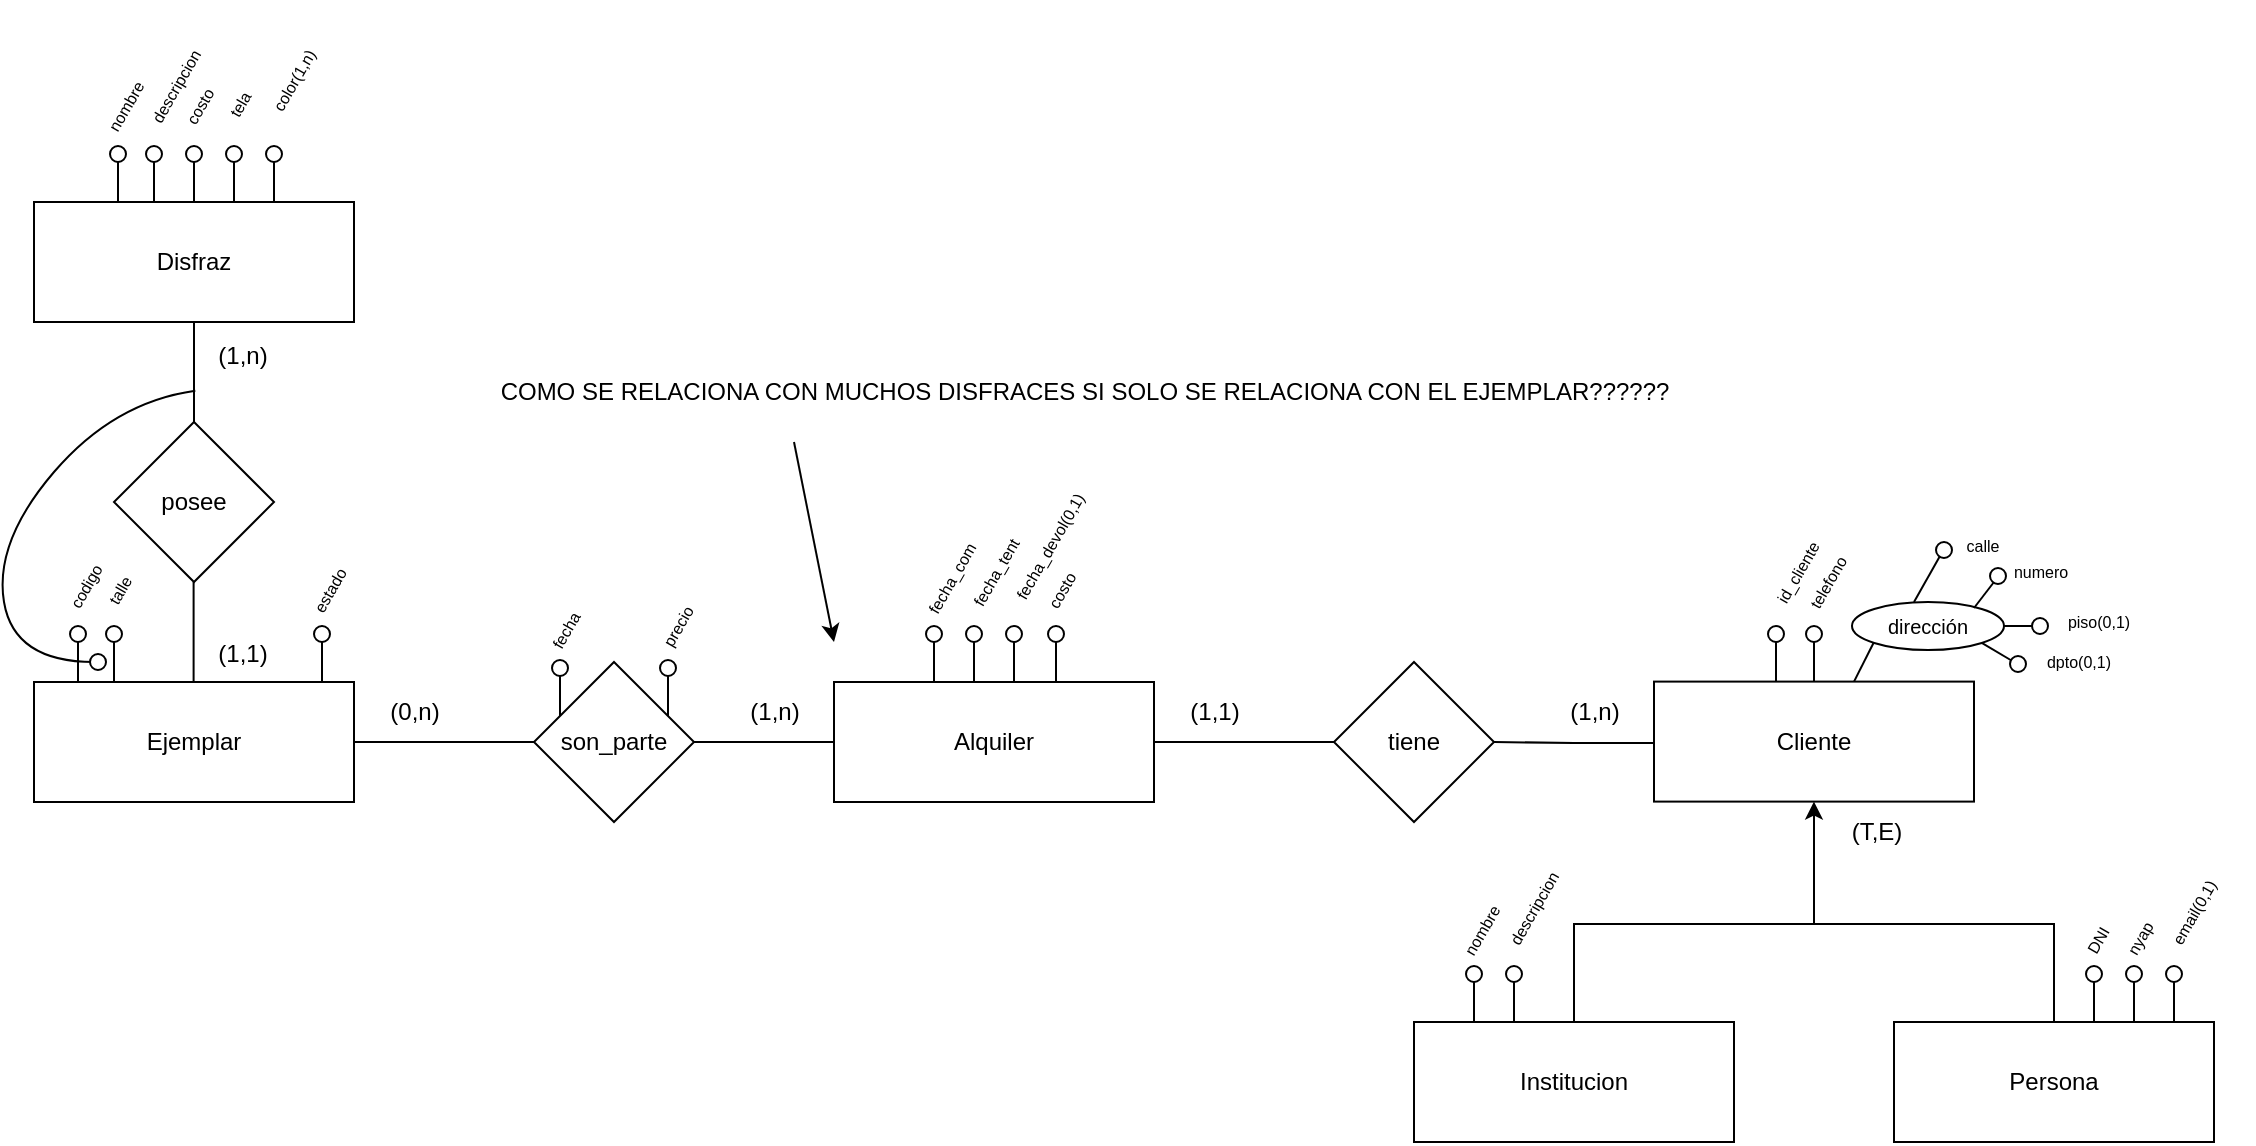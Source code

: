 <mxfile version="26.1.1">
  <diagram name="Page-1" id="rN2KOYrv98jf9-0r46Vi">
    <mxGraphModel dx="2049" dy="1139" grid="1" gridSize="10" guides="1" tooltips="1" connect="1" arrows="1" fold="1" page="1" pageScale="1" pageWidth="850" pageHeight="1100" math="0" shadow="0">
      <root>
        <mxCell id="0" />
        <mxCell id="1" parent="0" />
        <mxCell id="F5lC8ROlCVbnqiS2axrL-3" value="Disfraz" style="rounded=0;whiteSpace=wrap;html=1;" parent="1" vertex="1">
          <mxGeometry x="230" y="190" width="160" height="60" as="geometry" />
        </mxCell>
        <mxCell id="F5lC8ROlCVbnqiS2axrL-4" style="edgeStyle=orthogonalEdgeStyle;rounded=0;orthogonalLoop=1;jettySize=auto;html=1;endArrow=none;startFill=1;endFill=1;startArrow=classic;" parent="1" source="F5lC8ROlCVbnqiS2axrL-5" edge="1">
          <mxGeometry relative="1" as="geometry">
            <mxPoint x="1120" y="551" as="targetPoint" />
          </mxGeometry>
        </mxCell>
        <mxCell id="F5lC8ROlCVbnqiS2axrL-5" value="Cliente" style="rounded=0;whiteSpace=wrap;html=1;" parent="1" vertex="1">
          <mxGeometry x="1040" y="429.8" width="160" height="60" as="geometry" />
        </mxCell>
        <mxCell id="F5lC8ROlCVbnqiS2axrL-14" value="" style="group" parent="1" vertex="1" connectable="0">
          <mxGeometry x="268" y="162.001" width="8" height="28" as="geometry" />
        </mxCell>
        <mxCell id="F5lC8ROlCVbnqiS2axrL-15" value="" style="ellipse;whiteSpace=wrap;html=1;aspect=fixed;fillColor=light-dark(#FFFFFF,#FFFFFF);" parent="F5lC8ROlCVbnqiS2axrL-14" vertex="1">
          <mxGeometry width="8" height="8" as="geometry" />
        </mxCell>
        <mxCell id="F5lC8ROlCVbnqiS2axrL-16" style="edgeStyle=orthogonalEdgeStyle;rounded=0;orthogonalLoop=1;jettySize=auto;html=1;endArrow=none;startFill=0;" parent="F5lC8ROlCVbnqiS2axrL-14" edge="1">
          <mxGeometry relative="1" as="geometry">
            <mxPoint x="4" y="28" as="targetPoint" />
            <mxPoint x="4" y="8" as="sourcePoint" />
          </mxGeometry>
        </mxCell>
        <mxCell id="F5lC8ROlCVbnqiS2axrL-17" value="&lt;font style=&quot;font-size: 8px;&quot;&gt;nombre&lt;/font&gt;" style="text;html=1;align=center;verticalAlign=middle;resizable=0;points=[];autosize=1;strokeColor=none;fillColor=none;rotation=-60;" parent="1" vertex="1">
          <mxGeometry x="250" y="127.001" width="50" height="30" as="geometry" />
        </mxCell>
        <mxCell id="F5lC8ROlCVbnqiS2axrL-18" value="" style="group" parent="1" vertex="1" connectable="0">
          <mxGeometry x="286" y="162.001" width="8" height="28" as="geometry" />
        </mxCell>
        <mxCell id="F5lC8ROlCVbnqiS2axrL-19" value="" style="ellipse;whiteSpace=wrap;html=1;aspect=fixed;" parent="F5lC8ROlCVbnqiS2axrL-18" vertex="1">
          <mxGeometry width="8" height="8" as="geometry" />
        </mxCell>
        <mxCell id="F5lC8ROlCVbnqiS2axrL-20" style="edgeStyle=orthogonalEdgeStyle;rounded=0;orthogonalLoop=1;jettySize=auto;html=1;endArrow=none;startFill=0;" parent="F5lC8ROlCVbnqiS2axrL-18" edge="1">
          <mxGeometry relative="1" as="geometry">
            <mxPoint x="4" y="28" as="targetPoint" />
            <mxPoint x="4" y="8" as="sourcePoint" />
          </mxGeometry>
        </mxCell>
        <mxCell id="F5lC8ROlCVbnqiS2axrL-21" value="&lt;font style=&quot;font-size: 8px;&quot;&gt;descripcion&lt;/font&gt;" style="text;html=1;align=center;verticalAlign=middle;resizable=0;points=[];autosize=1;strokeColor=none;fillColor=none;rotation=-60;" parent="1" vertex="1">
          <mxGeometry x="260" y="117.001" width="80" height="30" as="geometry" />
        </mxCell>
        <mxCell id="F5lC8ROlCVbnqiS2axrL-22" value="" style="group" parent="1" vertex="1" connectable="0">
          <mxGeometry x="306" y="162.001" width="8" height="28" as="geometry" />
        </mxCell>
        <mxCell id="F5lC8ROlCVbnqiS2axrL-23" value="" style="ellipse;whiteSpace=wrap;html=1;aspect=fixed;" parent="F5lC8ROlCVbnqiS2axrL-22" vertex="1">
          <mxGeometry width="8" height="8" as="geometry" />
        </mxCell>
        <mxCell id="F5lC8ROlCVbnqiS2axrL-24" style="edgeStyle=orthogonalEdgeStyle;rounded=0;orthogonalLoop=1;jettySize=auto;html=1;endArrow=none;startFill=0;" parent="F5lC8ROlCVbnqiS2axrL-22" edge="1">
          <mxGeometry relative="1" as="geometry">
            <mxPoint x="4" y="28" as="targetPoint" />
            <mxPoint x="4" y="8" as="sourcePoint" />
          </mxGeometry>
        </mxCell>
        <mxCell id="F5lC8ROlCVbnqiS2axrL-25" value="&lt;font style=&quot;font-size: 8px;&quot;&gt;costo&lt;/font&gt;" style="text;html=1;align=center;verticalAlign=middle;resizable=0;points=[];autosize=1;strokeColor=none;fillColor=none;rotation=-60;" parent="1" vertex="1">
          <mxGeometry x="287" y="127.001" width="50" height="30" as="geometry" />
        </mxCell>
        <mxCell id="F5lC8ROlCVbnqiS2axrL-26" value="" style="group" parent="1" vertex="1" connectable="0">
          <mxGeometry x="326" y="162.001" width="8" height="28" as="geometry" />
        </mxCell>
        <mxCell id="F5lC8ROlCVbnqiS2axrL-27" value="" style="ellipse;whiteSpace=wrap;html=1;aspect=fixed;" parent="F5lC8ROlCVbnqiS2axrL-26" vertex="1">
          <mxGeometry width="8" height="8" as="geometry" />
        </mxCell>
        <mxCell id="F5lC8ROlCVbnqiS2axrL-28" style="edgeStyle=orthogonalEdgeStyle;rounded=0;orthogonalLoop=1;jettySize=auto;html=1;endArrow=none;startFill=0;" parent="F5lC8ROlCVbnqiS2axrL-26" edge="1">
          <mxGeometry relative="1" as="geometry">
            <mxPoint x="4" y="28" as="targetPoint" />
            <mxPoint x="4" y="8" as="sourcePoint" />
          </mxGeometry>
        </mxCell>
        <mxCell id="F5lC8ROlCVbnqiS2axrL-29" value="&lt;font style=&quot;font-size: 8px;&quot;&gt;tela&lt;/font&gt;" style="text;html=1;align=center;verticalAlign=middle;resizable=0;points=[];autosize=1;strokeColor=none;fillColor=none;rotation=-60;" parent="1" vertex="1">
          <mxGeometry x="312" y="126.001" width="40" height="30" as="geometry" />
        </mxCell>
        <mxCell id="F5lC8ROlCVbnqiS2axrL-30" value="" style="group" parent="1" vertex="1" connectable="0">
          <mxGeometry x="346" y="162.001" width="8" height="28" as="geometry" />
        </mxCell>
        <mxCell id="F5lC8ROlCVbnqiS2axrL-31" value="" style="ellipse;whiteSpace=wrap;html=1;aspect=fixed;" parent="F5lC8ROlCVbnqiS2axrL-30" vertex="1">
          <mxGeometry width="8" height="8" as="geometry" />
        </mxCell>
        <mxCell id="F5lC8ROlCVbnqiS2axrL-32" style="edgeStyle=orthogonalEdgeStyle;rounded=0;orthogonalLoop=1;jettySize=auto;html=1;endArrow=none;startFill=0;" parent="F5lC8ROlCVbnqiS2axrL-30" edge="1">
          <mxGeometry relative="1" as="geometry">
            <mxPoint x="4" y="28" as="targetPoint" />
            <mxPoint x="4" y="8" as="sourcePoint" />
          </mxGeometry>
        </mxCell>
        <mxCell id="F5lC8ROlCVbnqiS2axrL-33" value="&lt;font style=&quot;font-size: 8px;&quot;&gt;color(1,n)&lt;/font&gt;" style="text;html=1;align=center;verticalAlign=middle;resizable=0;points=[];autosize=1;strokeColor=none;fillColor=none;rotation=-60;" parent="1" vertex="1">
          <mxGeometry x="324" y="114.001" width="70" height="30" as="geometry" />
        </mxCell>
        <mxCell id="F5lC8ROlCVbnqiS2axrL-60" value="posee" style="rhombus;whiteSpace=wrap;html=1;" parent="1" vertex="1">
          <mxGeometry x="270" y="300" width="80" height="80" as="geometry" />
        </mxCell>
        <mxCell id="F5lC8ROlCVbnqiS2axrL-61" value="" style="endArrow=none;html=1;rounded=0;exitX=0.5;exitY=0;exitDx=0;exitDy=0;entryX=0.5;entryY=1;entryDx=0;entryDy=0;" parent="1" source="F5lC8ROlCVbnqiS2axrL-60" target="F5lC8ROlCVbnqiS2axrL-3" edge="1">
          <mxGeometry width="50" height="50" relative="1" as="geometry">
            <mxPoint x="370" y="290" as="sourcePoint" />
            <mxPoint x="420" y="240" as="targetPoint" />
          </mxGeometry>
        </mxCell>
        <mxCell id="F5lC8ROlCVbnqiS2axrL-63" value="(1,n)" style="text;html=1;align=center;verticalAlign=middle;resizable=0;points=[];autosize=1;strokeColor=none;fillColor=none;" parent="1" vertex="1">
          <mxGeometry x="304" y="252" width="60" height="30" as="geometry" />
        </mxCell>
        <mxCell id="F5lC8ROlCVbnqiS2axrL-96" value="" style="group" parent="1" vertex="1" connectable="0">
          <mxGeometry x="1097" y="402.001" width="8" height="28" as="geometry" />
        </mxCell>
        <mxCell id="F5lC8ROlCVbnqiS2axrL-97" value="" style="ellipse;whiteSpace=wrap;html=1;aspect=fixed;fillColor=light-dark(#FFFFFF,#FFFFFF);" parent="F5lC8ROlCVbnqiS2axrL-96" vertex="1">
          <mxGeometry width="8" height="8" as="geometry" />
        </mxCell>
        <mxCell id="F5lC8ROlCVbnqiS2axrL-98" style="edgeStyle=orthogonalEdgeStyle;rounded=0;orthogonalLoop=1;jettySize=auto;html=1;endArrow=none;startFill=0;" parent="F5lC8ROlCVbnqiS2axrL-96" edge="1">
          <mxGeometry relative="1" as="geometry">
            <mxPoint x="4" y="28" as="targetPoint" />
            <mxPoint x="4" y="8" as="sourcePoint" />
          </mxGeometry>
        </mxCell>
        <mxCell id="F5lC8ROlCVbnqiS2axrL-99" value="&lt;font style=&quot;font-size: 8px;&quot;&gt;id_cliente&lt;/font&gt;" style="text;html=1;align=center;verticalAlign=middle;resizable=0;points=[];autosize=1;strokeColor=none;fillColor=none;rotation=-60;" parent="1" vertex="1">
          <mxGeometry x="1076" y="360.001" width="70" height="30" as="geometry" />
        </mxCell>
        <mxCell id="F5lC8ROlCVbnqiS2axrL-108" value="" style="group" parent="1" vertex="1" connectable="0">
          <mxGeometry x="1116" y="402.001" width="8" height="28" as="geometry" />
        </mxCell>
        <mxCell id="F5lC8ROlCVbnqiS2axrL-109" value="" style="ellipse;whiteSpace=wrap;html=1;aspect=fixed;" parent="F5lC8ROlCVbnqiS2axrL-108" vertex="1">
          <mxGeometry width="8" height="8" as="geometry" />
        </mxCell>
        <mxCell id="F5lC8ROlCVbnqiS2axrL-110" style="edgeStyle=orthogonalEdgeStyle;rounded=0;orthogonalLoop=1;jettySize=auto;html=1;endArrow=none;startFill=0;" parent="F5lC8ROlCVbnqiS2axrL-108" edge="1">
          <mxGeometry relative="1" as="geometry">
            <mxPoint x="4" y="28" as="targetPoint" />
            <mxPoint x="4" y="8" as="sourcePoint" />
          </mxGeometry>
        </mxCell>
        <mxCell id="F5lC8ROlCVbnqiS2axrL-111" value="&lt;font style=&quot;font-size: 8px;&quot;&gt;telefono&lt;/font&gt;" style="text;html=1;align=center;verticalAlign=middle;resizable=0;points=[];autosize=1;strokeColor=none;fillColor=none;rotation=-60;" parent="1" vertex="1">
          <mxGeometry x="1096" y="365.001" width="60" height="30" as="geometry" />
        </mxCell>
        <mxCell id="F5lC8ROlCVbnqiS2axrL-112" value="" style="endArrow=none;html=1;rounded=0;exitX=0.75;exitY=0;exitDx=0;exitDy=0;" parent="1" edge="1">
          <mxGeometry width="50" height="50" relative="1" as="geometry">
            <mxPoint x="1140" y="429.8" as="sourcePoint" />
            <mxPoint x="1150" y="410.0" as="targetPoint" />
          </mxGeometry>
        </mxCell>
        <mxCell id="F5lC8ROlCVbnqiS2axrL-113" value="&lt;font style=&quot;font-size: 10px;&quot;&gt;dirección&lt;/font&gt;" style="ellipse;whiteSpace=wrap;html=1;" parent="1" vertex="1">
          <mxGeometry x="1139" y="390.0" width="76" height="24" as="geometry" />
        </mxCell>
        <mxCell id="F5lC8ROlCVbnqiS2axrL-114" value="" style="endArrow=none;html=1;rounded=0;exitX=0.75;exitY=0;exitDx=0;exitDy=0;" parent="1" edge="1">
          <mxGeometry width="50" height="50" relative="1" as="geometry">
            <mxPoint x="1170" y="390.0" as="sourcePoint" />
            <mxPoint x="1183" y="367.0" as="targetPoint" />
          </mxGeometry>
        </mxCell>
        <mxCell id="F5lC8ROlCVbnqiS2axrL-115" value="" style="endArrow=none;html=1;rounded=0;exitX=0.75;exitY=0;exitDx=0;exitDy=0;" parent="1" edge="1">
          <mxGeometry width="50" height="50" relative="1" as="geometry">
            <mxPoint x="1200" y="393.0" as="sourcePoint" />
            <mxPoint x="1210" y="380.0" as="targetPoint" />
          </mxGeometry>
        </mxCell>
        <mxCell id="F5lC8ROlCVbnqiS2axrL-116" value="" style="endArrow=none;html=1;rounded=0;exitX=1;exitY=0.5;exitDx=0;exitDy=0;" parent="1" source="F5lC8ROlCVbnqiS2axrL-113" edge="1">
          <mxGeometry width="50" height="50" relative="1" as="geometry">
            <mxPoint x="1215" y="414.0" as="sourcePoint" />
            <mxPoint x="1230" y="402.0" as="targetPoint" />
          </mxGeometry>
        </mxCell>
        <mxCell id="F5lC8ROlCVbnqiS2axrL-117" value="" style="endArrow=none;html=1;rounded=0;entryX=1;entryY=1;entryDx=0;entryDy=0;" parent="1" target="F5lC8ROlCVbnqiS2axrL-113" edge="1">
          <mxGeometry width="50" height="50" relative="1" as="geometry">
            <mxPoint x="1220" y="420.0" as="sourcePoint" />
            <mxPoint x="1210" y="400.0" as="targetPoint" />
          </mxGeometry>
        </mxCell>
        <mxCell id="F5lC8ROlCVbnqiS2axrL-118" value="" style="group" parent="1" vertex="1" connectable="0">
          <mxGeometry x="1181" y="360.001" width="8" height="28" as="geometry" />
        </mxCell>
        <mxCell id="F5lC8ROlCVbnqiS2axrL-119" value="" style="ellipse;whiteSpace=wrap;html=1;aspect=fixed;" parent="F5lC8ROlCVbnqiS2axrL-118" vertex="1">
          <mxGeometry width="8" height="8" as="geometry" />
        </mxCell>
        <mxCell id="F5lC8ROlCVbnqiS2axrL-120" value="" style="group" parent="1" vertex="1" connectable="0">
          <mxGeometry x="1208" y="373.001" width="8" height="28" as="geometry" />
        </mxCell>
        <mxCell id="F5lC8ROlCVbnqiS2axrL-121" value="" style="ellipse;whiteSpace=wrap;html=1;aspect=fixed;" parent="F5lC8ROlCVbnqiS2axrL-120" vertex="1">
          <mxGeometry width="8" height="8" as="geometry" />
        </mxCell>
        <mxCell id="F5lC8ROlCVbnqiS2axrL-122" value="" style="group" parent="1" vertex="1" connectable="0">
          <mxGeometry x="1229" y="398.001" width="8" height="28" as="geometry" />
        </mxCell>
        <mxCell id="F5lC8ROlCVbnqiS2axrL-123" value="" style="ellipse;whiteSpace=wrap;html=1;aspect=fixed;" parent="F5lC8ROlCVbnqiS2axrL-122" vertex="1">
          <mxGeometry width="8" height="8" as="geometry" />
        </mxCell>
        <mxCell id="F5lC8ROlCVbnqiS2axrL-124" value="" style="group" parent="1" vertex="1" connectable="0">
          <mxGeometry x="1218" y="417.001" width="8" height="28" as="geometry" />
        </mxCell>
        <mxCell id="F5lC8ROlCVbnqiS2axrL-125" value="" style="ellipse;whiteSpace=wrap;html=1;aspect=fixed;" parent="F5lC8ROlCVbnqiS2axrL-124" vertex="1">
          <mxGeometry width="8" height="8" as="geometry" />
        </mxCell>
        <mxCell id="F5lC8ROlCVbnqiS2axrL-126" value="&lt;font style=&quot;font-size: 8px;&quot;&gt;calle&lt;/font&gt;" style="text;html=1;align=center;verticalAlign=middle;resizable=0;points=[];autosize=1;strokeColor=none;fillColor=none;rotation=0;" parent="1" vertex="1">
          <mxGeometry x="1179" y="346.001" width="50" height="30" as="geometry" />
        </mxCell>
        <mxCell id="F5lC8ROlCVbnqiS2axrL-127" value="&lt;font style=&quot;font-size: 8px;&quot;&gt;numero&lt;/font&gt;" style="text;html=1;align=center;verticalAlign=middle;resizable=0;points=[];autosize=1;strokeColor=none;fillColor=none;rotation=0;" parent="1" vertex="1">
          <mxGeometry x="1208" y="359.001" width="50" height="30" as="geometry" />
        </mxCell>
        <mxCell id="F5lC8ROlCVbnqiS2axrL-128" value="&lt;font style=&quot;font-size: 8px;&quot;&gt;piso(0,1)&lt;/font&gt;" style="text;html=1;align=center;verticalAlign=middle;resizable=0;points=[];autosize=1;strokeColor=none;fillColor=none;rotation=0;" parent="1" vertex="1">
          <mxGeometry x="1227" y="384.001" width="70" height="30" as="geometry" />
        </mxCell>
        <mxCell id="F5lC8ROlCVbnqiS2axrL-129" value="&lt;font style=&quot;font-size: 8px;&quot;&gt;dpto(0,1)&lt;/font&gt;" style="text;html=1;align=center;verticalAlign=middle;resizable=0;points=[];autosize=1;strokeColor=none;fillColor=none;rotation=0;" parent="1" vertex="1">
          <mxGeometry x="1217" y="403.801" width="70" height="30" as="geometry" />
        </mxCell>
        <mxCell id="F5lC8ROlCVbnqiS2axrL-175" value="(T,E)" style="text;html=1;align=center;verticalAlign=middle;resizable=0;points=[];autosize=1;strokeColor=none;fillColor=none;" parent="1" vertex="1">
          <mxGeometry x="1121" y="489.8" width="60" height="30" as="geometry" />
        </mxCell>
        <mxCell id="F5lC8ROlCVbnqiS2axrL-178" value="" style="endArrow=none;html=1;rounded=0;exitX=0.5;exitY=0;exitDx=0;exitDy=0;entryX=0.5;entryY=1;entryDx=0;entryDy=0;" parent="1" edge="1">
          <mxGeometry width="50" height="50" relative="1" as="geometry">
            <mxPoint x="309.8" y="430" as="sourcePoint" />
            <mxPoint x="309.8" y="380" as="targetPoint" />
          </mxGeometry>
        </mxCell>
        <mxCell id="F5lC8ROlCVbnqiS2axrL-179" value="Ejemplar" style="rounded=0;whiteSpace=wrap;html=1;" parent="1" vertex="1">
          <mxGeometry x="230" y="430" width="160" height="60" as="geometry" />
        </mxCell>
        <mxCell id="F5lC8ROlCVbnqiS2axrL-180" value="" style="group" parent="1" vertex="1" connectable="0">
          <mxGeometry x="248" y="402.001" width="8" height="28" as="geometry" />
        </mxCell>
        <mxCell id="F5lC8ROlCVbnqiS2axrL-181" value="" style="ellipse;whiteSpace=wrap;html=1;aspect=fixed;fillColor=light-dark(#FFFFFF,#FFFFFF);" parent="F5lC8ROlCVbnqiS2axrL-180" vertex="1">
          <mxGeometry width="8" height="8" as="geometry" />
        </mxCell>
        <mxCell id="F5lC8ROlCVbnqiS2axrL-182" style="edgeStyle=orthogonalEdgeStyle;rounded=0;orthogonalLoop=1;jettySize=auto;html=1;endArrow=none;startFill=0;" parent="F5lC8ROlCVbnqiS2axrL-180" edge="1">
          <mxGeometry relative="1" as="geometry">
            <mxPoint x="4" y="28" as="targetPoint" />
            <mxPoint x="4" y="8" as="sourcePoint" />
          </mxGeometry>
        </mxCell>
        <mxCell id="F5lC8ROlCVbnqiS2axrL-183" value="&lt;font style=&quot;font-size: 8px;&quot;&gt;codigo&lt;/font&gt;" style="text;html=1;align=center;verticalAlign=middle;resizable=0;points=[];autosize=1;strokeColor=none;fillColor=none;rotation=-60;" parent="1" vertex="1">
          <mxGeometry x="230" y="367.001" width="50" height="30" as="geometry" />
        </mxCell>
        <mxCell id="F5lC8ROlCVbnqiS2axrL-184" value="" style="group" parent="1" vertex="1" connectable="0">
          <mxGeometry x="266" y="402.001" width="8" height="28" as="geometry" />
        </mxCell>
        <mxCell id="F5lC8ROlCVbnqiS2axrL-185" value="" style="ellipse;whiteSpace=wrap;html=1;aspect=fixed;" parent="F5lC8ROlCVbnqiS2axrL-184" vertex="1">
          <mxGeometry width="8" height="8" as="geometry" />
        </mxCell>
        <mxCell id="F5lC8ROlCVbnqiS2axrL-186" style="edgeStyle=orthogonalEdgeStyle;rounded=0;orthogonalLoop=1;jettySize=auto;html=1;endArrow=none;startFill=0;" parent="F5lC8ROlCVbnqiS2axrL-184" edge="1">
          <mxGeometry relative="1" as="geometry">
            <mxPoint x="4" y="28" as="targetPoint" />
            <mxPoint x="4" y="8" as="sourcePoint" />
          </mxGeometry>
        </mxCell>
        <mxCell id="F5lC8ROlCVbnqiS2axrL-187" value="&lt;font style=&quot;font-size: 8px;&quot;&gt;talle&lt;/font&gt;" style="text;html=1;align=center;verticalAlign=middle;resizable=0;points=[];autosize=1;strokeColor=none;fillColor=none;rotation=-60;" parent="1" vertex="1">
          <mxGeometry x="247" y="369.001" width="50" height="30" as="geometry" />
        </mxCell>
        <mxCell id="F5lC8ROlCVbnqiS2axrL-188" value="" style="group" parent="1" vertex="1" connectable="0">
          <mxGeometry x="370" y="402.001" width="8" height="28" as="geometry" />
        </mxCell>
        <mxCell id="F5lC8ROlCVbnqiS2axrL-189" value="" style="ellipse;whiteSpace=wrap;html=1;aspect=fixed;" parent="F5lC8ROlCVbnqiS2axrL-188" vertex="1">
          <mxGeometry width="8" height="8" as="geometry" />
        </mxCell>
        <mxCell id="F5lC8ROlCVbnqiS2axrL-190" style="edgeStyle=orthogonalEdgeStyle;rounded=0;orthogonalLoop=1;jettySize=auto;html=1;endArrow=none;startFill=0;" parent="F5lC8ROlCVbnqiS2axrL-188" edge="1">
          <mxGeometry relative="1" as="geometry">
            <mxPoint x="4" y="28" as="targetPoint" />
            <mxPoint x="4" y="8" as="sourcePoint" />
          </mxGeometry>
        </mxCell>
        <mxCell id="F5lC8ROlCVbnqiS2axrL-191" value="&lt;font style=&quot;font-size: 8px;&quot;&gt;estado&lt;/font&gt;" style="text;html=1;align=center;verticalAlign=middle;resizable=0;points=[];autosize=1;strokeColor=none;fillColor=none;rotation=-60;" parent="1" vertex="1">
          <mxGeometry x="352" y="369.001" width="50" height="30" as="geometry" />
        </mxCell>
        <mxCell id="F5lC8ROlCVbnqiS2axrL-200" value="" style="curved=1;endArrow=none;html=1;rounded=0;exitX=0.111;exitY=1.078;exitDx=0;exitDy=0;exitPerimeter=0;startFill=0;" parent="1" source="F5lC8ROlCVbnqiS2axrL-63" edge="1">
          <mxGeometry width="50" height="50" relative="1" as="geometry">
            <mxPoint x="230" y="330" as="sourcePoint" />
            <mxPoint x="260" y="420" as="targetPoint" />
            <Array as="points">
              <mxPoint x="270" y="290" />
              <mxPoint x="210" y="360" />
              <mxPoint x="220" y="420" />
            </Array>
          </mxGeometry>
        </mxCell>
        <mxCell id="F5lC8ROlCVbnqiS2axrL-201" value="" style="group" parent="1" vertex="1" connectable="0">
          <mxGeometry x="258" y="416.001" width="8" height="28" as="geometry" />
        </mxCell>
        <mxCell id="F5lC8ROlCVbnqiS2axrL-202" value="" style="ellipse;whiteSpace=wrap;html=1;aspect=fixed;fillColor=light-dark(#FFFFFF,#FFFFFF);" parent="F5lC8ROlCVbnqiS2axrL-201" vertex="1">
          <mxGeometry width="8" height="8" as="geometry" />
        </mxCell>
        <mxCell id="F5lC8ROlCVbnqiS2axrL-205" value="Institucion" style="rounded=0;whiteSpace=wrap;html=1;" parent="1" vertex="1">
          <mxGeometry x="920" y="600" width="160" height="60" as="geometry" />
        </mxCell>
        <mxCell id="F5lC8ROlCVbnqiS2axrL-206" value="Persona" style="rounded=0;whiteSpace=wrap;html=1;" parent="1" vertex="1">
          <mxGeometry x="1160" y="600" width="160" height="60" as="geometry" />
        </mxCell>
        <mxCell id="F5lC8ROlCVbnqiS2axrL-207" value="" style="endArrow=none;startArrow=none;html=1;rounded=0;exitX=0.5;exitY=0;exitDx=0;exitDy=0;entryX=0.5;entryY=0;entryDx=0;entryDy=0;startFill=0;" parent="1" source="F5lC8ROlCVbnqiS2axrL-205" target="F5lC8ROlCVbnqiS2axrL-206" edge="1">
          <mxGeometry width="50" height="50" relative="1" as="geometry">
            <mxPoint x="1090" y="591" as="sourcePoint" />
            <mxPoint x="1140" y="541" as="targetPoint" />
            <Array as="points">
              <mxPoint x="1000" y="551" />
              <mxPoint x="1120" y="551" />
              <mxPoint x="1240" y="551" />
            </Array>
          </mxGeometry>
        </mxCell>
        <mxCell id="F5lC8ROlCVbnqiS2axrL-211" value="&lt;font style=&quot;font-size: 8px;&quot;&gt;DNI&lt;/font&gt;" style="text;html=1;align=center;verticalAlign=middle;resizable=0;points=[];autosize=1;strokeColor=none;fillColor=none;rotation=-60;" parent="1" vertex="1">
          <mxGeometry x="1241" y="544.001" width="40" height="30" as="geometry" />
        </mxCell>
        <mxCell id="F5lC8ROlCVbnqiS2axrL-212" value="" style="group" parent="1" vertex="1" connectable="0">
          <mxGeometry x="1276" y="572.001" width="8" height="28" as="geometry" />
        </mxCell>
        <mxCell id="F5lC8ROlCVbnqiS2axrL-213" value="" style="ellipse;whiteSpace=wrap;html=1;aspect=fixed;" parent="F5lC8ROlCVbnqiS2axrL-212" vertex="1">
          <mxGeometry width="8" height="8" as="geometry" />
        </mxCell>
        <mxCell id="F5lC8ROlCVbnqiS2axrL-214" style="edgeStyle=orthogonalEdgeStyle;rounded=0;orthogonalLoop=1;jettySize=auto;html=1;endArrow=none;startFill=0;" parent="F5lC8ROlCVbnqiS2axrL-212" edge="1">
          <mxGeometry relative="1" as="geometry">
            <mxPoint x="4" y="28" as="targetPoint" />
            <mxPoint x="4" y="8" as="sourcePoint" />
          </mxGeometry>
        </mxCell>
        <mxCell id="F5lC8ROlCVbnqiS2axrL-215" value="&lt;font style=&quot;font-size: 8px;&quot;&gt;nyap&lt;/font&gt;" style="text;html=1;align=center;verticalAlign=middle;resizable=0;points=[];autosize=1;strokeColor=none;fillColor=none;rotation=-60;" parent="1" vertex="1">
          <mxGeometry x="1262" y="543.001" width="40" height="30" as="geometry" />
        </mxCell>
        <mxCell id="F5lC8ROlCVbnqiS2axrL-217" value="" style="group" parent="1" vertex="1" connectable="0">
          <mxGeometry x="1256" y="572.001" width="8" height="28" as="geometry" />
        </mxCell>
        <mxCell id="F5lC8ROlCVbnqiS2axrL-218" value="" style="ellipse;whiteSpace=wrap;html=1;aspect=fixed;fillColor=light-dark(#FFFFFF,#FFFFFF);" parent="F5lC8ROlCVbnqiS2axrL-217" vertex="1">
          <mxGeometry width="8" height="8" as="geometry" />
        </mxCell>
        <mxCell id="F5lC8ROlCVbnqiS2axrL-219" style="edgeStyle=orthogonalEdgeStyle;rounded=0;orthogonalLoop=1;jettySize=auto;html=1;endArrow=none;startFill=0;" parent="F5lC8ROlCVbnqiS2axrL-217" edge="1">
          <mxGeometry relative="1" as="geometry">
            <mxPoint x="4" y="28" as="targetPoint" />
            <mxPoint x="4" y="8" as="sourcePoint" />
          </mxGeometry>
        </mxCell>
        <mxCell id="F5lC8ROlCVbnqiS2axrL-221" value="" style="group" parent="1" vertex="1" connectable="0">
          <mxGeometry x="1296" y="572.001" width="8" height="28" as="geometry" />
        </mxCell>
        <mxCell id="F5lC8ROlCVbnqiS2axrL-222" value="" style="ellipse;whiteSpace=wrap;html=1;aspect=fixed;" parent="F5lC8ROlCVbnqiS2axrL-221" vertex="1">
          <mxGeometry width="8" height="8" as="geometry" />
        </mxCell>
        <mxCell id="F5lC8ROlCVbnqiS2axrL-223" style="edgeStyle=orthogonalEdgeStyle;rounded=0;orthogonalLoop=1;jettySize=auto;html=1;endArrow=none;startFill=0;" parent="F5lC8ROlCVbnqiS2axrL-221" edge="1">
          <mxGeometry relative="1" as="geometry">
            <mxPoint x="4" y="28" as="targetPoint" />
            <mxPoint x="4" y="8" as="sourcePoint" />
          </mxGeometry>
        </mxCell>
        <mxCell id="F5lC8ROlCVbnqiS2axrL-224" value="&lt;font style=&quot;font-size: 8px;&quot;&gt;email(0,1)&lt;/font&gt;" style="text;html=1;align=center;verticalAlign=middle;resizable=0;points=[];autosize=1;strokeColor=none;fillColor=none;rotation=-60;" parent="1" vertex="1">
          <mxGeometry x="1274" y="530.001" width="70" height="30" as="geometry" />
        </mxCell>
        <mxCell id="F5lC8ROlCVbnqiS2axrL-228" value="" style="group" parent="1" vertex="1" connectable="0">
          <mxGeometry x="946" y="572.001" width="8" height="28" as="geometry" />
        </mxCell>
        <mxCell id="F5lC8ROlCVbnqiS2axrL-229" value="" style="ellipse;whiteSpace=wrap;html=1;aspect=fixed;" parent="F5lC8ROlCVbnqiS2axrL-228" vertex="1">
          <mxGeometry width="8" height="8" as="geometry" />
        </mxCell>
        <mxCell id="F5lC8ROlCVbnqiS2axrL-230" style="edgeStyle=orthogonalEdgeStyle;rounded=0;orthogonalLoop=1;jettySize=auto;html=1;endArrow=none;startFill=0;" parent="F5lC8ROlCVbnqiS2axrL-228" edge="1">
          <mxGeometry relative="1" as="geometry">
            <mxPoint x="4" y="28" as="targetPoint" />
            <mxPoint x="4" y="8" as="sourcePoint" />
          </mxGeometry>
        </mxCell>
        <mxCell id="F5lC8ROlCVbnqiS2axrL-231" value="" style="group" parent="1" vertex="1" connectable="0">
          <mxGeometry x="966" y="572.001" width="8" height="28" as="geometry" />
        </mxCell>
        <mxCell id="F5lC8ROlCVbnqiS2axrL-232" value="" style="ellipse;whiteSpace=wrap;html=1;aspect=fixed;" parent="F5lC8ROlCVbnqiS2axrL-231" vertex="1">
          <mxGeometry width="8" height="8" as="geometry" />
        </mxCell>
        <mxCell id="F5lC8ROlCVbnqiS2axrL-233" style="edgeStyle=orthogonalEdgeStyle;rounded=0;orthogonalLoop=1;jettySize=auto;html=1;endArrow=none;startFill=0;" parent="F5lC8ROlCVbnqiS2axrL-231" edge="1">
          <mxGeometry relative="1" as="geometry">
            <mxPoint x="4" y="28" as="targetPoint" />
            <mxPoint x="4" y="8" as="sourcePoint" />
          </mxGeometry>
        </mxCell>
        <mxCell id="F5lC8ROlCVbnqiS2axrL-234" value="&lt;font style=&quot;font-size: 8px;&quot;&gt;descripcion&lt;/font&gt;" style="text;html=1;align=center;verticalAlign=middle;resizable=0;points=[];autosize=1;strokeColor=none;fillColor=none;rotation=-60;" parent="1" vertex="1">
          <mxGeometry x="939" y="528.001" width="80" height="30" as="geometry" />
        </mxCell>
        <mxCell id="F5lC8ROlCVbnqiS2axrL-235" value="&lt;font style=&quot;font-size: 8px;&quot;&gt;nombre&lt;/font&gt;" style="text;html=1;align=center;verticalAlign=middle;resizable=0;points=[];autosize=1;strokeColor=none;fillColor=none;rotation=-60;" parent="1" vertex="1">
          <mxGeometry x="928" y="539.001" width="50" height="30" as="geometry" />
        </mxCell>
        <mxCell id="F5lC8ROlCVbnqiS2axrL-239" style="edgeStyle=orthogonalEdgeStyle;rounded=0;orthogonalLoop=1;jettySize=auto;html=1;entryX=1;entryY=0.5;entryDx=0;entryDy=0;endArrow=none;startFill=0;" parent="1" source="F5lC8ROlCVbnqiS2axrL-236" target="F5lC8ROlCVbnqiS2axrL-238" edge="1">
          <mxGeometry relative="1" as="geometry" />
        </mxCell>
        <mxCell id="F5lC8ROlCVbnqiS2axrL-236" value="Alquiler" style="rounded=0;whiteSpace=wrap;html=1;" parent="1" vertex="1">
          <mxGeometry x="630" y="430" width="160" height="60" as="geometry" />
        </mxCell>
        <mxCell id="F5lC8ROlCVbnqiS2axrL-240" style="edgeStyle=orthogonalEdgeStyle;rounded=0;orthogonalLoop=1;jettySize=auto;html=1;entryX=1;entryY=0.5;entryDx=0;entryDy=0;endArrow=none;startFill=0;" parent="1" source="F5lC8ROlCVbnqiS2axrL-238" target="F5lC8ROlCVbnqiS2axrL-179" edge="1">
          <mxGeometry relative="1" as="geometry" />
        </mxCell>
        <mxCell id="F5lC8ROlCVbnqiS2axrL-238" value="son_parte" style="rhombus;whiteSpace=wrap;html=1;" parent="1" vertex="1">
          <mxGeometry x="480" y="420" width="80" height="80" as="geometry" />
        </mxCell>
        <mxCell id="F5lC8ROlCVbnqiS2axrL-241" value="(0,n)" style="text;html=1;align=center;verticalAlign=middle;resizable=0;points=[];autosize=1;strokeColor=none;fillColor=none;" parent="1" vertex="1">
          <mxGeometry x="390" y="430.0" width="60" height="30" as="geometry" />
        </mxCell>
        <mxCell id="F5lC8ROlCVbnqiS2axrL-242" value="(1,n)" style="text;html=1;align=center;verticalAlign=middle;resizable=0;points=[];autosize=1;strokeColor=none;fillColor=none;" parent="1" vertex="1">
          <mxGeometry x="570" y="430.0" width="60" height="30" as="geometry" />
        </mxCell>
        <mxCell id="F5lC8ROlCVbnqiS2axrL-243" style="edgeStyle=orthogonalEdgeStyle;rounded=0;orthogonalLoop=1;jettySize=auto;html=1;entryX=1;entryY=0.5;entryDx=0;entryDy=0;endArrow=none;startFill=0;exitX=-0.001;exitY=0.511;exitDx=0;exitDy=0;exitPerimeter=0;" parent="1" source="F5lC8ROlCVbnqiS2axrL-5" target="F5lC8ROlCVbnqiS2axrL-245" edge="1">
          <mxGeometry relative="1" as="geometry">
            <mxPoint x="1030" y="460" as="sourcePoint" />
            <Array as="points">
              <mxPoint x="1000" y="461" />
            </Array>
          </mxGeometry>
        </mxCell>
        <mxCell id="F5lC8ROlCVbnqiS2axrL-244" style="edgeStyle=orthogonalEdgeStyle;rounded=0;orthogonalLoop=1;jettySize=auto;html=1;entryX=1;entryY=0.5;entryDx=0;entryDy=0;endArrow=none;startFill=0;" parent="1" source="F5lC8ROlCVbnqiS2axrL-245" edge="1">
          <mxGeometry relative="1" as="geometry">
            <mxPoint x="790" y="460" as="targetPoint" />
          </mxGeometry>
        </mxCell>
        <mxCell id="F5lC8ROlCVbnqiS2axrL-245" value="tiene" style="rhombus;whiteSpace=wrap;html=1;" parent="1" vertex="1">
          <mxGeometry x="880" y="420" width="80" height="80" as="geometry" />
        </mxCell>
        <mxCell id="F5lC8ROlCVbnqiS2axrL-246" value="(1,1)" style="text;html=1;align=center;verticalAlign=middle;resizable=0;points=[];autosize=1;strokeColor=none;fillColor=none;" parent="1" vertex="1">
          <mxGeometry x="790" y="430.0" width="60" height="30" as="geometry" />
        </mxCell>
        <mxCell id="F5lC8ROlCVbnqiS2axrL-247" value="(1,n)" style="text;html=1;align=center;verticalAlign=middle;resizable=0;points=[];autosize=1;strokeColor=none;fillColor=none;" parent="1" vertex="1">
          <mxGeometry x="980" y="429.8" width="60" height="30" as="geometry" />
        </mxCell>
        <mxCell id="F5lC8ROlCVbnqiS2axrL-248" value="&lt;font style=&quot;font-size: 8px;&quot;&gt;fecha_com&lt;/font&gt;" style="text;html=1;align=center;verticalAlign=middle;resizable=0;points=[];autosize=1;strokeColor=none;fillColor=none;rotation=-60;" parent="1" vertex="1">
          <mxGeometry x="653" y="363.001" width="70" height="30" as="geometry" />
        </mxCell>
        <mxCell id="F5lC8ROlCVbnqiS2axrL-249" value="" style="group" parent="1" vertex="1" connectable="0">
          <mxGeometry x="696" y="402.001" width="8" height="28" as="geometry" />
        </mxCell>
        <mxCell id="F5lC8ROlCVbnqiS2axrL-250" value="" style="ellipse;whiteSpace=wrap;html=1;aspect=fixed;" parent="F5lC8ROlCVbnqiS2axrL-249" vertex="1">
          <mxGeometry width="8" height="8" as="geometry" />
        </mxCell>
        <mxCell id="F5lC8ROlCVbnqiS2axrL-251" style="edgeStyle=orthogonalEdgeStyle;rounded=0;orthogonalLoop=1;jettySize=auto;html=1;endArrow=none;startFill=0;" parent="F5lC8ROlCVbnqiS2axrL-249" edge="1">
          <mxGeometry relative="1" as="geometry">
            <mxPoint x="4" y="28" as="targetPoint" />
            <mxPoint x="4" y="8" as="sourcePoint" />
          </mxGeometry>
        </mxCell>
        <mxCell id="F5lC8ROlCVbnqiS2axrL-252" value="&lt;font style=&quot;font-size: 8px;&quot;&gt;fecha_tent&lt;/font&gt;" style="text;html=1;align=center;verticalAlign=middle;resizable=0;points=[];autosize=1;strokeColor=none;fillColor=none;rotation=-60;" parent="1" vertex="1">
          <mxGeometry x="675" y="360.001" width="70" height="30" as="geometry" />
        </mxCell>
        <mxCell id="F5lC8ROlCVbnqiS2axrL-253" value="" style="group" parent="1" vertex="1" connectable="0">
          <mxGeometry x="676" y="402.001" width="8" height="28" as="geometry" />
        </mxCell>
        <mxCell id="F5lC8ROlCVbnqiS2axrL-254" value="" style="ellipse;whiteSpace=wrap;html=1;aspect=fixed;" parent="F5lC8ROlCVbnqiS2axrL-253" vertex="1">
          <mxGeometry width="8" height="8" as="geometry" />
        </mxCell>
        <mxCell id="F5lC8ROlCVbnqiS2axrL-255" style="edgeStyle=orthogonalEdgeStyle;rounded=0;orthogonalLoop=1;jettySize=auto;html=1;endArrow=none;startFill=0;" parent="F5lC8ROlCVbnqiS2axrL-253" edge="1">
          <mxGeometry relative="1" as="geometry">
            <mxPoint x="4" y="28" as="targetPoint" />
            <mxPoint x="4" y="8" as="sourcePoint" />
          </mxGeometry>
        </mxCell>
        <mxCell id="F5lC8ROlCVbnqiS2axrL-256" value="" style="group" parent="1" vertex="1" connectable="0">
          <mxGeometry x="716" y="402.001" width="8" height="28" as="geometry" />
        </mxCell>
        <mxCell id="F5lC8ROlCVbnqiS2axrL-257" value="" style="ellipse;whiteSpace=wrap;html=1;aspect=fixed;" parent="F5lC8ROlCVbnqiS2axrL-256" vertex="1">
          <mxGeometry width="8" height="8" as="geometry" />
        </mxCell>
        <mxCell id="F5lC8ROlCVbnqiS2axrL-258" style="edgeStyle=orthogonalEdgeStyle;rounded=0;orthogonalLoop=1;jettySize=auto;html=1;endArrow=none;startFill=0;" parent="F5lC8ROlCVbnqiS2axrL-256" edge="1">
          <mxGeometry relative="1" as="geometry">
            <mxPoint x="4" y="28" as="targetPoint" />
            <mxPoint x="4" y="8" as="sourcePoint" />
          </mxGeometry>
        </mxCell>
        <mxCell id="F5lC8ROlCVbnqiS2axrL-259" value="&lt;font style=&quot;font-size: 8px;&quot;&gt;fecha_devol(0,1)&lt;/font&gt;" style="text;html=1;align=center;verticalAlign=middle;resizable=0;points=[];autosize=1;strokeColor=none;fillColor=none;rotation=-60;" parent="1" vertex="1">
          <mxGeometry x="687" y="347.001" width="100" height="30" as="geometry" />
        </mxCell>
        <mxCell id="F5lC8ROlCVbnqiS2axrL-260" value="&lt;font style=&quot;font-size: 8px;&quot;&gt;costo&lt;/font&gt;" style="text;html=1;align=center;verticalAlign=middle;resizable=0;points=[];autosize=1;strokeColor=none;fillColor=none;rotation=-60;" parent="1" vertex="1">
          <mxGeometry x="718" y="369.001" width="50" height="30" as="geometry" />
        </mxCell>
        <mxCell id="F5lC8ROlCVbnqiS2axrL-265" value="" style="group" parent="1" vertex="1" connectable="0">
          <mxGeometry x="737" y="402.001" width="8" height="28" as="geometry" />
        </mxCell>
        <mxCell id="F5lC8ROlCVbnqiS2axrL-266" value="" style="ellipse;whiteSpace=wrap;html=1;aspect=fixed;" parent="F5lC8ROlCVbnqiS2axrL-265" vertex="1">
          <mxGeometry width="8" height="8" as="geometry" />
        </mxCell>
        <mxCell id="F5lC8ROlCVbnqiS2axrL-267" style="edgeStyle=orthogonalEdgeStyle;rounded=0;orthogonalLoop=1;jettySize=auto;html=1;endArrow=none;startFill=0;" parent="F5lC8ROlCVbnqiS2axrL-265" edge="1">
          <mxGeometry relative="1" as="geometry">
            <mxPoint x="4" y="28" as="targetPoint" />
            <mxPoint x="4" y="8" as="sourcePoint" />
          </mxGeometry>
        </mxCell>
        <mxCell id="F5lC8ROlCVbnqiS2axrL-274" value="(1,1)" style="text;html=1;align=center;verticalAlign=middle;resizable=0;points=[];autosize=1;strokeColor=none;fillColor=none;" parent="1" vertex="1">
          <mxGeometry x="304" y="401" width="60" height="30" as="geometry" />
        </mxCell>
        <mxCell id="mko7VYSiz4P31xElmZGg-1" value="&lt;font style=&quot;font-size: 8px;&quot;&gt;fecha&lt;/font&gt;" style="text;html=1;align=center;verticalAlign=middle;resizable=0;points=[];autosize=1;strokeColor=none;fillColor=none;rotation=-60;" parent="1" vertex="1">
          <mxGeometry x="470" y="389.001" width="50" height="30" as="geometry" />
        </mxCell>
        <mxCell id="mko7VYSiz4P31xElmZGg-2" value="" style="group" parent="1" vertex="1" connectable="0">
          <mxGeometry x="543" y="419.001" width="8" height="28" as="geometry" />
        </mxCell>
        <mxCell id="mko7VYSiz4P31xElmZGg-3" value="" style="ellipse;whiteSpace=wrap;html=1;aspect=fixed;" parent="mko7VYSiz4P31xElmZGg-2" vertex="1">
          <mxGeometry width="8" height="8" as="geometry" />
        </mxCell>
        <mxCell id="mko7VYSiz4P31xElmZGg-4" style="edgeStyle=orthogonalEdgeStyle;rounded=0;orthogonalLoop=1;jettySize=auto;html=1;endArrow=none;startFill=0;" parent="mko7VYSiz4P31xElmZGg-2" edge="1">
          <mxGeometry relative="1" as="geometry">
            <mxPoint x="4" y="28" as="targetPoint" />
            <mxPoint x="4" y="8" as="sourcePoint" />
          </mxGeometry>
        </mxCell>
        <mxCell id="mko7VYSiz4P31xElmZGg-5" value="&lt;font style=&quot;font-size: 8px;&quot;&gt;precio&lt;/font&gt;" style="text;html=1;align=center;verticalAlign=middle;resizable=0;points=[];autosize=1;strokeColor=none;fillColor=none;rotation=-60;" parent="1" vertex="1">
          <mxGeometry x="526" y="387.001" width="50" height="30" as="geometry" />
        </mxCell>
        <mxCell id="mko7VYSiz4P31xElmZGg-6" value="" style="group" parent="1" vertex="1" connectable="0">
          <mxGeometry x="489" y="419.001" width="8" height="28" as="geometry" />
        </mxCell>
        <mxCell id="mko7VYSiz4P31xElmZGg-7" value="" style="ellipse;whiteSpace=wrap;html=1;aspect=fixed;" parent="mko7VYSiz4P31xElmZGg-6" vertex="1">
          <mxGeometry width="8" height="8" as="geometry" />
        </mxCell>
        <mxCell id="mko7VYSiz4P31xElmZGg-8" style="edgeStyle=orthogonalEdgeStyle;rounded=0;orthogonalLoop=1;jettySize=auto;html=1;endArrow=none;startFill=0;" parent="mko7VYSiz4P31xElmZGg-6" edge="1">
          <mxGeometry relative="1" as="geometry">
            <mxPoint x="4" y="28" as="targetPoint" />
            <mxPoint x="4" y="8" as="sourcePoint" />
          </mxGeometry>
        </mxCell>
        <mxCell id="-ybcDIBc6Cna4NfXn8rJ-2" value="" style="endArrow=classic;html=1;rounded=0;" parent="1" edge="1">
          <mxGeometry width="50" height="50" relative="1" as="geometry">
            <mxPoint x="610" y="310" as="sourcePoint" />
            <mxPoint x="630" y="410" as="targetPoint" />
          </mxGeometry>
        </mxCell>
        <mxCell id="-ybcDIBc6Cna4NfXn8rJ-3" value="COMO SE RELACIONA CON MUCHOS DISFRACES SI SOLO SE RELACIONA CON EL EJEMPLAR??????" style="text;html=1;align=center;verticalAlign=middle;resizable=0;points=[];autosize=1;strokeColor=none;fillColor=none;" parent="1" vertex="1">
          <mxGeometry x="450" y="270" width="610" height="30" as="geometry" />
        </mxCell>
      </root>
    </mxGraphModel>
  </diagram>
</mxfile>
